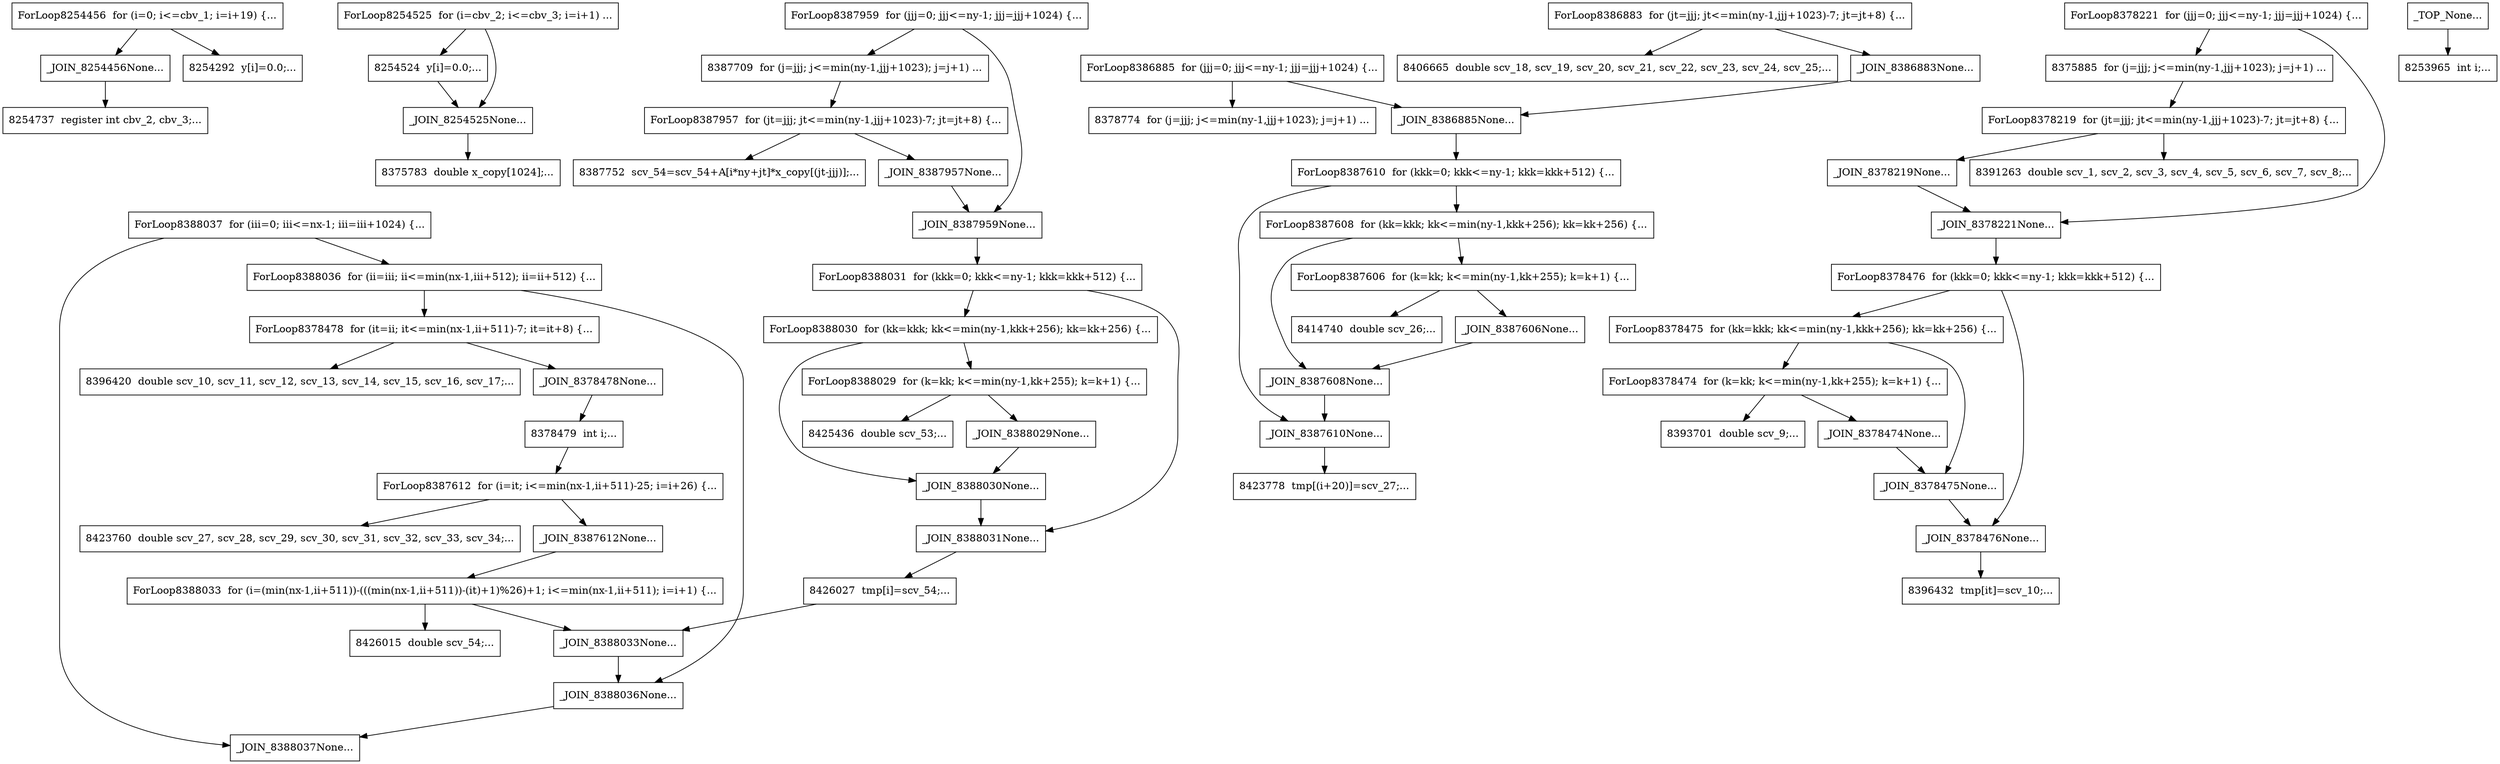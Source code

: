 digraph CFG {
	_JOIN_8254456 [label="_JOIN_8254456None...",shape=box];
	_JOIN_8254456 -> 8254737;
	ForLoop8254525 [label="ForLoop8254525  for (i=cbv_2; i<=cbv_3; i=i+1) ...",shape=box];
	ForLoop8254525 -> 8254524;
	ForLoop8254525 -> _JOIN_8254525;
	8425436 [label="8425436  double scv_53;...",shape=box];
	8423760 [label="8423760  double scv_27, scv_28, scv_29, scv_30, scv_31, scv_32, scv_33, scv_34;...",shape=box];
	_JOIN_8387608 [label="_JOIN_8387608None...",shape=box];
	_JOIN_8387608 -> _JOIN_8387610;
	8378774 [label="8378774  for (j=jjj; j<=min(ny-1,jjj+1023); j=j+1) ...",shape=box];
	8396432 [label="8396432  tmp[it]=scv_10;...",shape=box];
	8375885 [label="8375885  for (j=jjj; j<=min(ny-1,jjj+1023); j=j+1) ...",shape=box];
	8375885 -> ForLoop8378219;
	_JOIN_8378221 [label="_JOIN_8378221None...",shape=box];
	_JOIN_8378221 -> ForLoop8378476;
	_JOIN_8388029 [label="_JOIN_8388029None...",shape=box];
	_JOIN_8388029 -> _JOIN_8388030;
	8253965 [label="8253965  int i;...",shape=box];
	ForLoop8388029 [label="ForLoop8388029  for (k=kk; k<=min(ny-1,kk+255); k=k+1) {...",shape=box];
	ForLoop8388029 -> 8425436;
	ForLoop8388029 -> _JOIN_8388029;
	ForLoop8387606 [label="ForLoop8387606  for (k=kk; k<=min(ny-1,kk+255); k=k+1) {...",shape=box];
	ForLoop8387606 -> 8414740;
	ForLoop8387606 -> _JOIN_8387606;
	ForLoop8387608 [label="ForLoop8387608  for (kk=kkk; kk<=min(ny-1,kkk+256); kk=kk+256) {...",shape=box];
	ForLoop8387608 -> ForLoop8387606;
	ForLoop8387608 -> _JOIN_8387608;
	_JOIN_8387612 [label="_JOIN_8387612None...",shape=box];
	_JOIN_8387612 -> ForLoop8388033;
	_TOP_ [label="_TOP_None...",shape=box];
	_TOP_ -> 8253965;
	8254292 [label="8254292  y[i]=0.0;...",shape=box];
	8426027 [label="8426027  tmp[i]=scv_54;...",shape=box];
	8426027 -> _JOIN_8388033;
	ForLoop8388030 [label="ForLoop8388030  for (kk=kkk; kk<=min(ny-1,kkk+256); kk=kk+256) {...",shape=box];
	ForLoop8388030 -> ForLoop8388029;
	ForLoop8388030 -> _JOIN_8388030;
	ForLoop8378474 [label="ForLoop8378474  for (k=kk; k<=min(ny-1,kk+255); k=k+1) {...",shape=box];
	ForLoop8378474 -> 8393701;
	ForLoop8378474 -> _JOIN_8378474;
	ForLoop8378475 [label="ForLoop8378475  for (kk=kkk; kk<=min(ny-1,kkk+256); kk=kk+256) {...",shape=box];
	ForLoop8378475 -> ForLoop8378474;
	ForLoop8378475 -> _JOIN_8378475;
	ForLoop8378476 [label="ForLoop8378476  for (kkk=0; kkk<=ny-1; kkk=kkk+512) {...",shape=box];
	ForLoop8378476 -> ForLoop8378475;
	ForLoop8378476 -> _JOIN_8378476;
	8254524 [label="8254524  y[i]=0.0;...",shape=box];
	8254524 -> _JOIN_8254525;
	ForLoop8378478 [label="ForLoop8378478  for (it=ii; it<=min(nx-1,ii+511)-7; it=it+8) {...",shape=box];
	ForLoop8378478 -> 8396420;
	ForLoop8378478 -> _JOIN_8378478;
	_JOIN_8388033 [label="_JOIN_8388033None...",shape=box];
	_JOIN_8388033 -> _JOIN_8388036;
	8375783 [label="8375783  double x_copy[1024];...",shape=box];
	ForLoop8387959 [label="ForLoop8387959  for (jjj=0; jjj<=ny-1; jjj=jjj+1024) {...",shape=box];
	ForLoop8387959 -> 8387709;
	ForLoop8387959 -> _JOIN_8387959;
	ForLoop8378221 [label="ForLoop8378221  for (jjj=0; jjj<=ny-1; jjj=jjj+1024) {...",shape=box];
	ForLoop8378221 -> 8375885;
	ForLoop8378221 -> _JOIN_8378221;
	_JOIN_8387610 [label="_JOIN_8387610None...",shape=box];
	_JOIN_8387610 -> 8423778;
	_JOIN_8378474 [label="_JOIN_8378474None...",shape=box];
	_JOIN_8378474 -> _JOIN_8378475;
	_JOIN_8378475 [label="_JOIN_8378475None...",shape=box];
	_JOIN_8378475 -> _JOIN_8378476;
	_JOIN_8378476 [label="_JOIN_8378476None...",shape=box];
	_JOIN_8378476 -> 8396432;
	_JOIN_8388030 [label="_JOIN_8388030None...",shape=box];
	_JOIN_8388030 -> _JOIN_8388031;
	8423778 [label="8423778  tmp[(i+20)]=scv_27;...",shape=box];
	_JOIN_8388037 [label="_JOIN_8388037None...",shape=box];
	_JOIN_8378219 [label="_JOIN_8378219None...",shape=box];
	_JOIN_8378219 -> _JOIN_8378221;
	8387709 [label="8387709  for (j=jjj; j<=min(ny-1,jjj+1023); j=j+1) ...",shape=box];
	8387709 -> ForLoop8387957;
	8396420 [label="8396420  double scv_10, scv_11, scv_12, scv_13, scv_14, scv_15, scv_16, scv_17;...",shape=box];
	ForLoop8387612 [label="ForLoop8387612  for (i=it; i<=min(nx-1,ii+511)-25; i=i+26) {...",shape=box];
	ForLoop8387612 -> 8423760;
	ForLoop8387612 -> _JOIN_8387612;
	8387752 [label="8387752  scv_54=scv_54+A[i*ny+jt]*x_copy[(jt-jjj)];...",shape=box];
	ForLoop8387610 [label="ForLoop8387610  for (kkk=0; kkk<=ny-1; kkk=kkk+512) {...",shape=box];
	ForLoop8387610 -> ForLoop8387608;
	ForLoop8387610 -> _JOIN_8387610;
	8391263 [label="8391263  double scv_1, scv_2, scv_3, scv_4, scv_5, scv_6, scv_7, scv_8;...",shape=box];
	ForLoop8386885 [label="ForLoop8386885  for (jjj=0; jjj<=ny-1; jjj=jjj+1024) {...",shape=box];
	ForLoop8386885 -> 8378774;
	ForLoop8386885 -> _JOIN_8386885;
	_JOIN_8254525 [label="_JOIN_8254525None...",shape=box];
	_JOIN_8254525 -> 8375783;
	ForLoop8254456 [label="ForLoop8254456  for (i=0; i<=cbv_1; i=i+19) {...",shape=box];
	ForLoop8254456 -> 8254292;
	ForLoop8254456 -> _JOIN_8254456;
	ForLoop8388033 [label="ForLoop8388033  for (i=(min(nx-1,ii+511))-(((min(nx-1,ii+511))-(it)+1)%26)+1; i<=min(nx-1,ii+511); i=i+1) {...",shape=box];
	ForLoop8388033 -> 8426015;
	ForLoop8388033 -> _JOIN_8388033;
	_JOIN_8388036 [label="_JOIN_8388036None...",shape=box];
	_JOIN_8388036 -> _JOIN_8388037;
	ForLoop8388031 [label="ForLoop8388031  for (kkk=0; kkk<=ny-1; kkk=kkk+512) {...",shape=box];
	ForLoop8388031 -> ForLoop8388030;
	ForLoop8388031 -> _JOIN_8388031;
	_JOIN_8387606 [label="_JOIN_8387606None...",shape=box];
	_JOIN_8387606 -> _JOIN_8387608;
	ForLoop8388037 [label="ForLoop8388037  for (iii=0; iii<=nx-1; iii=iii+1024) {...",shape=box];
	ForLoop8388037 -> ForLoop8388036;
	ForLoop8388037 -> _JOIN_8388037;
	ForLoop8388036 [label="ForLoop8388036  for (ii=iii; ii<=min(nx-1,iii+512); ii=ii+512) {...",shape=box];
	ForLoop8388036 -> ForLoop8378478;
	ForLoop8388036 -> _JOIN_8388036;
	_JOIN_8388031 [label="_JOIN_8388031None...",shape=box];
	_JOIN_8388031 -> 8426027;
	8414740 [label="8414740  double scv_26;...",shape=box];
	8393701 [label="8393701  double scv_9;...",shape=box];
	8254737 [label="8254737  register int cbv_2, cbv_3;...",shape=box];
	_JOIN_8387957 [label="_JOIN_8387957None...",shape=box];
	_JOIN_8387957 -> _JOIN_8387959;
	_JOIN_8386885 [label="_JOIN_8386885None...",shape=box];
	_JOIN_8386885 -> ForLoop8387610;
	8378479 [label="8378479  int i;...",shape=box];
	8378479 -> ForLoop8387612;
	_JOIN_8387959 [label="_JOIN_8387959None...",shape=box];
	_JOIN_8387959 -> ForLoop8388031;
	_JOIN_8378478 [label="_JOIN_8378478None...",shape=box];
	_JOIN_8378478 -> 8378479;
	8406665 [label="8406665  double scv_18, scv_19, scv_20, scv_21, scv_22, scv_23, scv_24, scv_25;...",shape=box];
	ForLoop8386883 [label="ForLoop8386883  for (jt=jjj; jt<=min(ny-1,jjj+1023)-7; jt=jt+8) {...",shape=box];
	ForLoop8386883 -> 8406665;
	ForLoop8386883 -> _JOIN_8386883;
	ForLoop8387957 [label="ForLoop8387957  for (jt=jjj; jt<=min(ny-1,jjj+1023)-7; jt=jt+8) {...",shape=box];
	ForLoop8387957 -> 8387752;
	ForLoop8387957 -> _JOIN_8387957;
	ForLoop8378219 [label="ForLoop8378219  for (jt=jjj; jt<=min(ny-1,jjj+1023)-7; jt=jt+8) {...",shape=box];
	ForLoop8378219 -> 8391263;
	ForLoop8378219 -> _JOIN_8378219;
	8426015 [label="8426015  double scv_54;...",shape=box];
	_JOIN_8386883 [label="_JOIN_8386883None...",shape=box];
	_JOIN_8386883 -> _JOIN_8386885;

}
